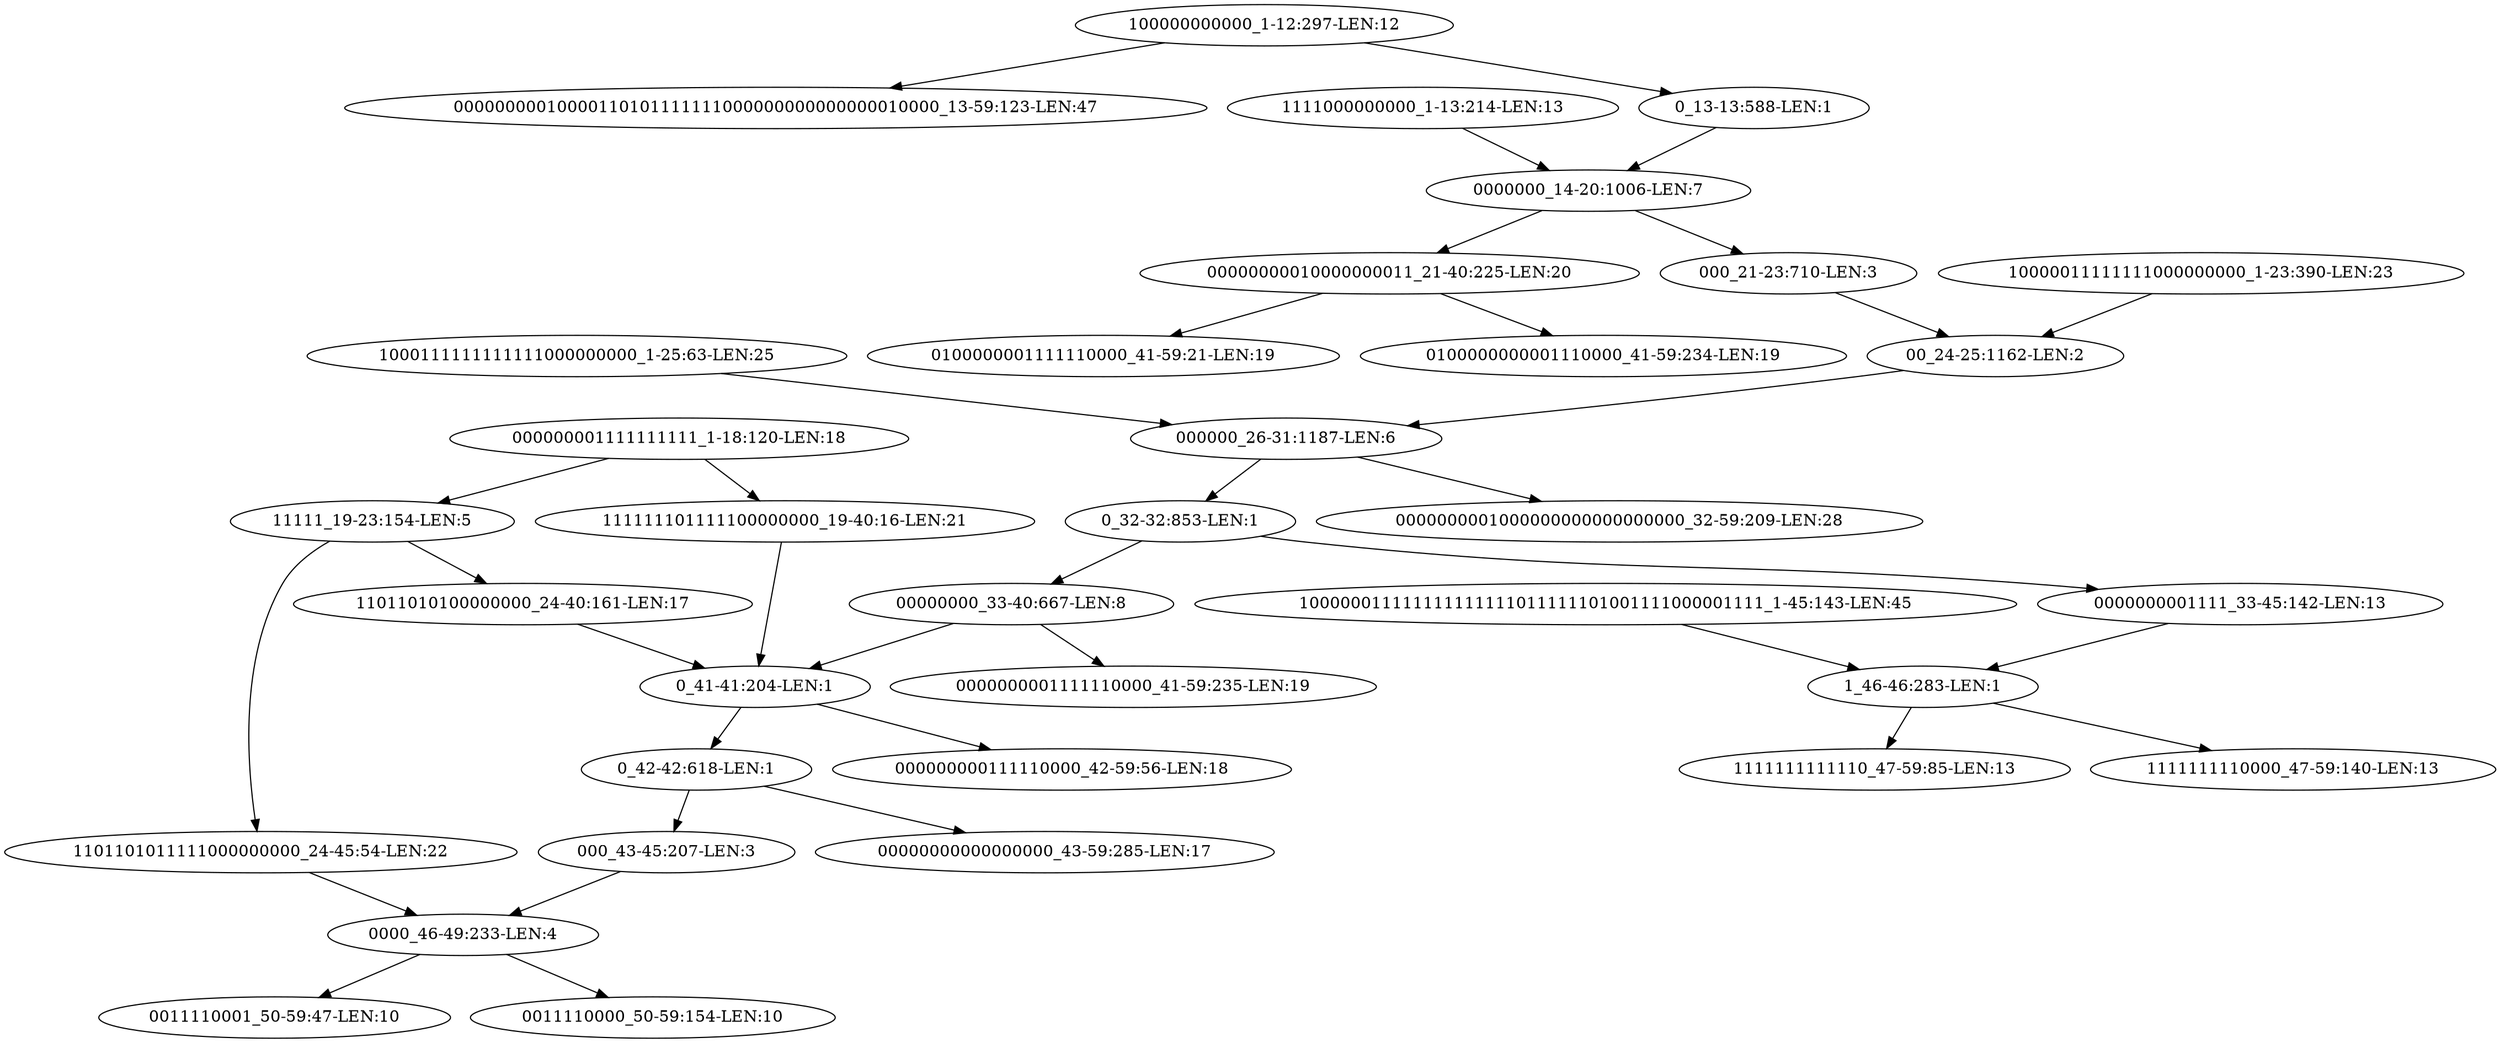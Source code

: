 digraph G {
    "00_24-25:1162-LEN:2" -> "000000_26-31:1187-LEN:6";
    "100000000000_1-12:297-LEN:12" -> "0_13-13:588-LEN:1";
    "100000000000_1-12:297-LEN:12" -> "00000000010000110101111111000000000000000010000_13-59:123-LEN:47";
    "000_21-23:710-LEN:3" -> "00_24-25:1162-LEN:2";
    "0_41-41:204-LEN:1" -> "000000000111110000_42-59:56-LEN:18";
    "0_41-41:204-LEN:1" -> "0_42-42:618-LEN:1";
    "1_46-46:283-LEN:1" -> "1111111110000_47-59:140-LEN:13";
    "1_46-46:283-LEN:1" -> "1111111111110_47-59:85-LEN:13";
    "00000000_33-40:667-LEN:8" -> "0000000001111110000_41-59:235-LEN:19";
    "00000000_33-40:667-LEN:8" -> "0_41-41:204-LEN:1";
    "1101101011111000000000_24-45:54-LEN:22" -> "0000_46-49:233-LEN:4";
    "0000000_14-20:1006-LEN:7" -> "00000000010000000011_21-40:225-LEN:20";
    "0000000_14-20:1006-LEN:7" -> "000_21-23:710-LEN:3";
    "000_43-45:207-LEN:3" -> "0000_46-49:233-LEN:4";
    "1111000000000_1-13:214-LEN:13" -> "0000000_14-20:1006-LEN:7";
    "00000000010000000011_21-40:225-LEN:20" -> "0100000000001110000_41-59:234-LEN:19";
    "00000000010000000011_21-40:225-LEN:20" -> "0100000001111110000_41-59:21-LEN:19";
    "000000001111111111_1-18:120-LEN:18" -> "11111_19-23:154-LEN:5";
    "000000001111111111_1-18:120-LEN:18" -> "111111101111100000000_19-40:16-LEN:21";
    "0_13-13:588-LEN:1" -> "0000000_14-20:1006-LEN:7";
    "11011010100000000_24-40:161-LEN:17" -> "0_41-41:204-LEN:1";
    "1000111111111111000000000_1-25:63-LEN:25" -> "000000_26-31:1187-LEN:6";
    "000000_26-31:1187-LEN:6" -> "0_32-32:853-LEN:1";
    "000000_26-31:1187-LEN:6" -> "0000000001000000000000000000_32-59:209-LEN:28";
    "10000011111111000000000_1-23:390-LEN:23" -> "00_24-25:1162-LEN:2";
    "0_32-32:853-LEN:1" -> "0000000001111_33-45:142-LEN:13";
    "0_32-32:853-LEN:1" -> "00000000_33-40:667-LEN:8";
    "0_42-42:618-LEN:1" -> "00000000000000000_43-59:285-LEN:17";
    "0_42-42:618-LEN:1" -> "000_43-45:207-LEN:3";
    "111111101111100000000_19-40:16-LEN:21" -> "0_41-41:204-LEN:1";
    "11111_19-23:154-LEN:5" -> "1101101011111000000000_24-45:54-LEN:22";
    "11111_19-23:154-LEN:5" -> "11011010100000000_24-40:161-LEN:17";
    "0000_46-49:233-LEN:4" -> "0011110001_50-59:47-LEN:10";
    "0000_46-49:233-LEN:4" -> "0011110000_50-59:154-LEN:10";
    "0000000001111_33-45:142-LEN:13" -> "1_46-46:283-LEN:1";
    "100000011111111111111011111101001111000001111_1-45:143-LEN:45" -> "1_46-46:283-LEN:1";
}
